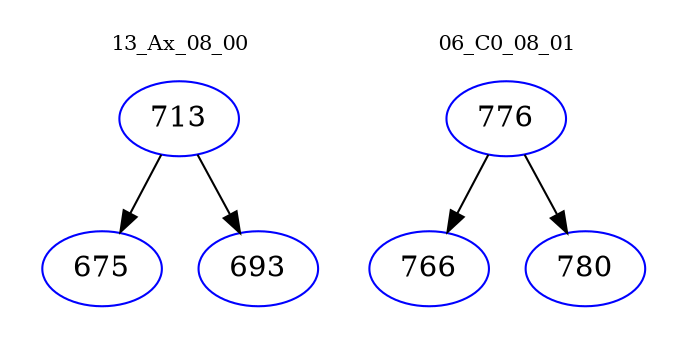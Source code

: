 digraph{
subgraph cluster_0 {
color = white
label = "13_Ax_08_00";
fontsize=10;
T0_713 [label="713", color="blue"]
T0_713 -> T0_675 [color="black"]
T0_675 [label="675", color="blue"]
T0_713 -> T0_693 [color="black"]
T0_693 [label="693", color="blue"]
}
subgraph cluster_1 {
color = white
label = "06_C0_08_01";
fontsize=10;
T1_776 [label="776", color="blue"]
T1_776 -> T1_766 [color="black"]
T1_766 [label="766", color="blue"]
T1_776 -> T1_780 [color="black"]
T1_780 [label="780", color="blue"]
}
}
